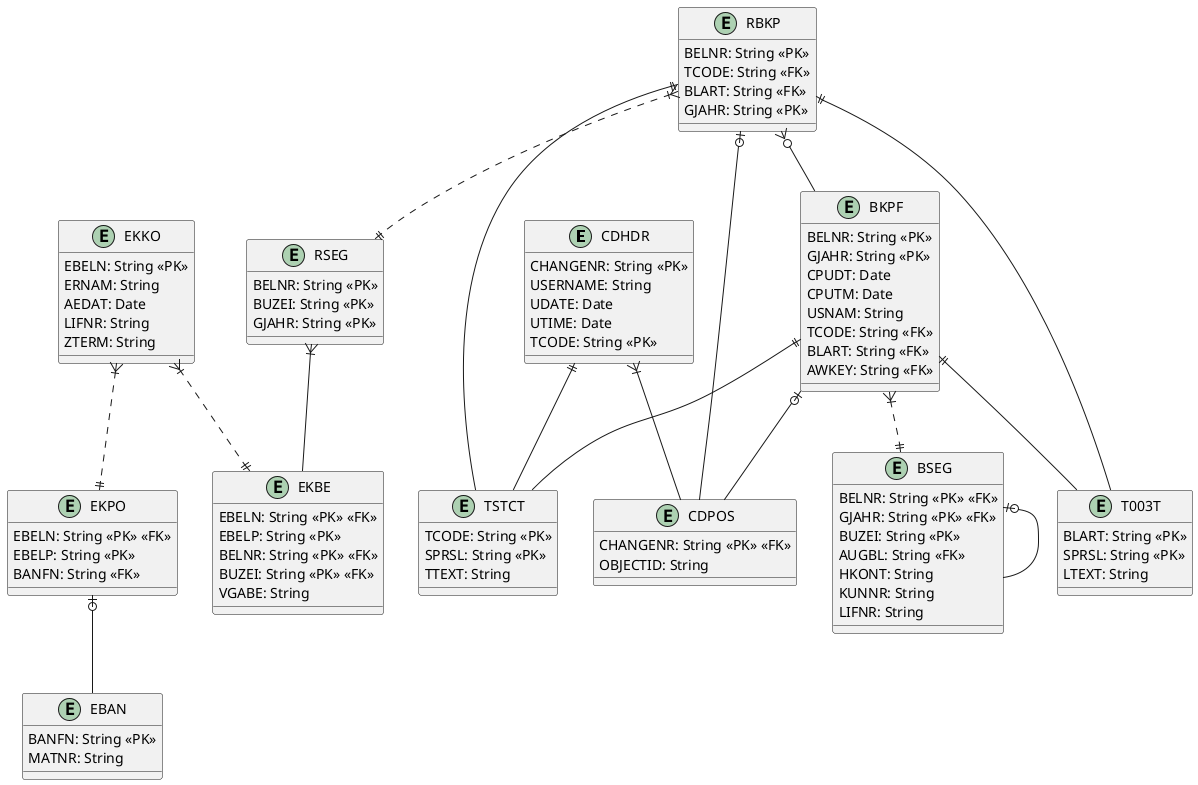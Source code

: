 @startuml

entity CDHDR {
    CHANGENR: String <<PK>>
    USERNAME: String
    UDATE: Date
    UTIME: Date
    TCODE: String <<PK>>
}

entity CDPOS {
    CHANGENR: String <<PK>> <<FK>>
    OBJECTID: String
}

entity BKPF {
    BELNR: String <<PK>>
    GJAHR: String <<PK>>
    CPUDT: Date
    CPUTM: Date
    USNAM: String
    TCODE: String <<FK>>
    BLART: String <<FK>>
    AWKEY: String <<FK>>
}

entity BSEG {
    BELNR: String <<PK>> <<FK>>
    GJAHR: String <<PK>> <<FK>>
    BUZEI: String <<PK>>
    AUGBL: String <<FK>>
    HKONT: String
    KUNNR: String
    LIFNR: String
}

entity TSTCT {
    TCODE: String <<PK>>
    SPRSL: String <<PK>>
    TTEXT: String
}

entity EKKO {
    EBELN: String <<PK>>
    ERNAM: String
    AEDAT: Date
    LIFNR: String
    ZTERM: String
}

entity EKPO {
    EBELN: String <<PK>> <<FK>>
    EBELP: String <<PK>>
    BANFN: String <<FK>>
}

entity EBAN {
    BANFN: String <<PK>>
    MATNR: String
}

entity EKBE {
    EBELN: String <<PK>> <<FK>>
    EBELP: String <<PK>>
    BELNR: String <<PK>> <<FK>>
    BUZEI: String <<PK>> <<FK>>
    VGABE: String
}

entity RBKP {
    BELNR: String <<PK>>
    TCODE: String <<FK>>
    BLART: String <<FK>>
    GJAHR: String <<PK>>
}

entity RSEG {
    BELNR: String <<PK>>
    BUZEI: String <<PK>>
    GJAHR: String <<PK>>
}

entity T003T {
    BLART: String <<PK>>
    SPRSL: String <<PK>>
    LTEXT: String
}

BKPF }|..|| BSEG
BSEG |o-- BSEG
BKPF ||-- TSTCT
BKPF ||-- T003T
CDHDR }|-- CDPOS
CDHDR ||-- TSTCT
BKPF |o-- CDPOS
EKKO }|..|| EKPO
EKPO |o-- EBAN
EKKO }|..|| EKBE
RBKP ||-- TSTCT
RBKP ||-- T003T
RBKP }|..|| RSEG
RSEG }|-- EKBE
RBKP }o-- BKPF
RBKP |o-- CDPOS

@enduml
